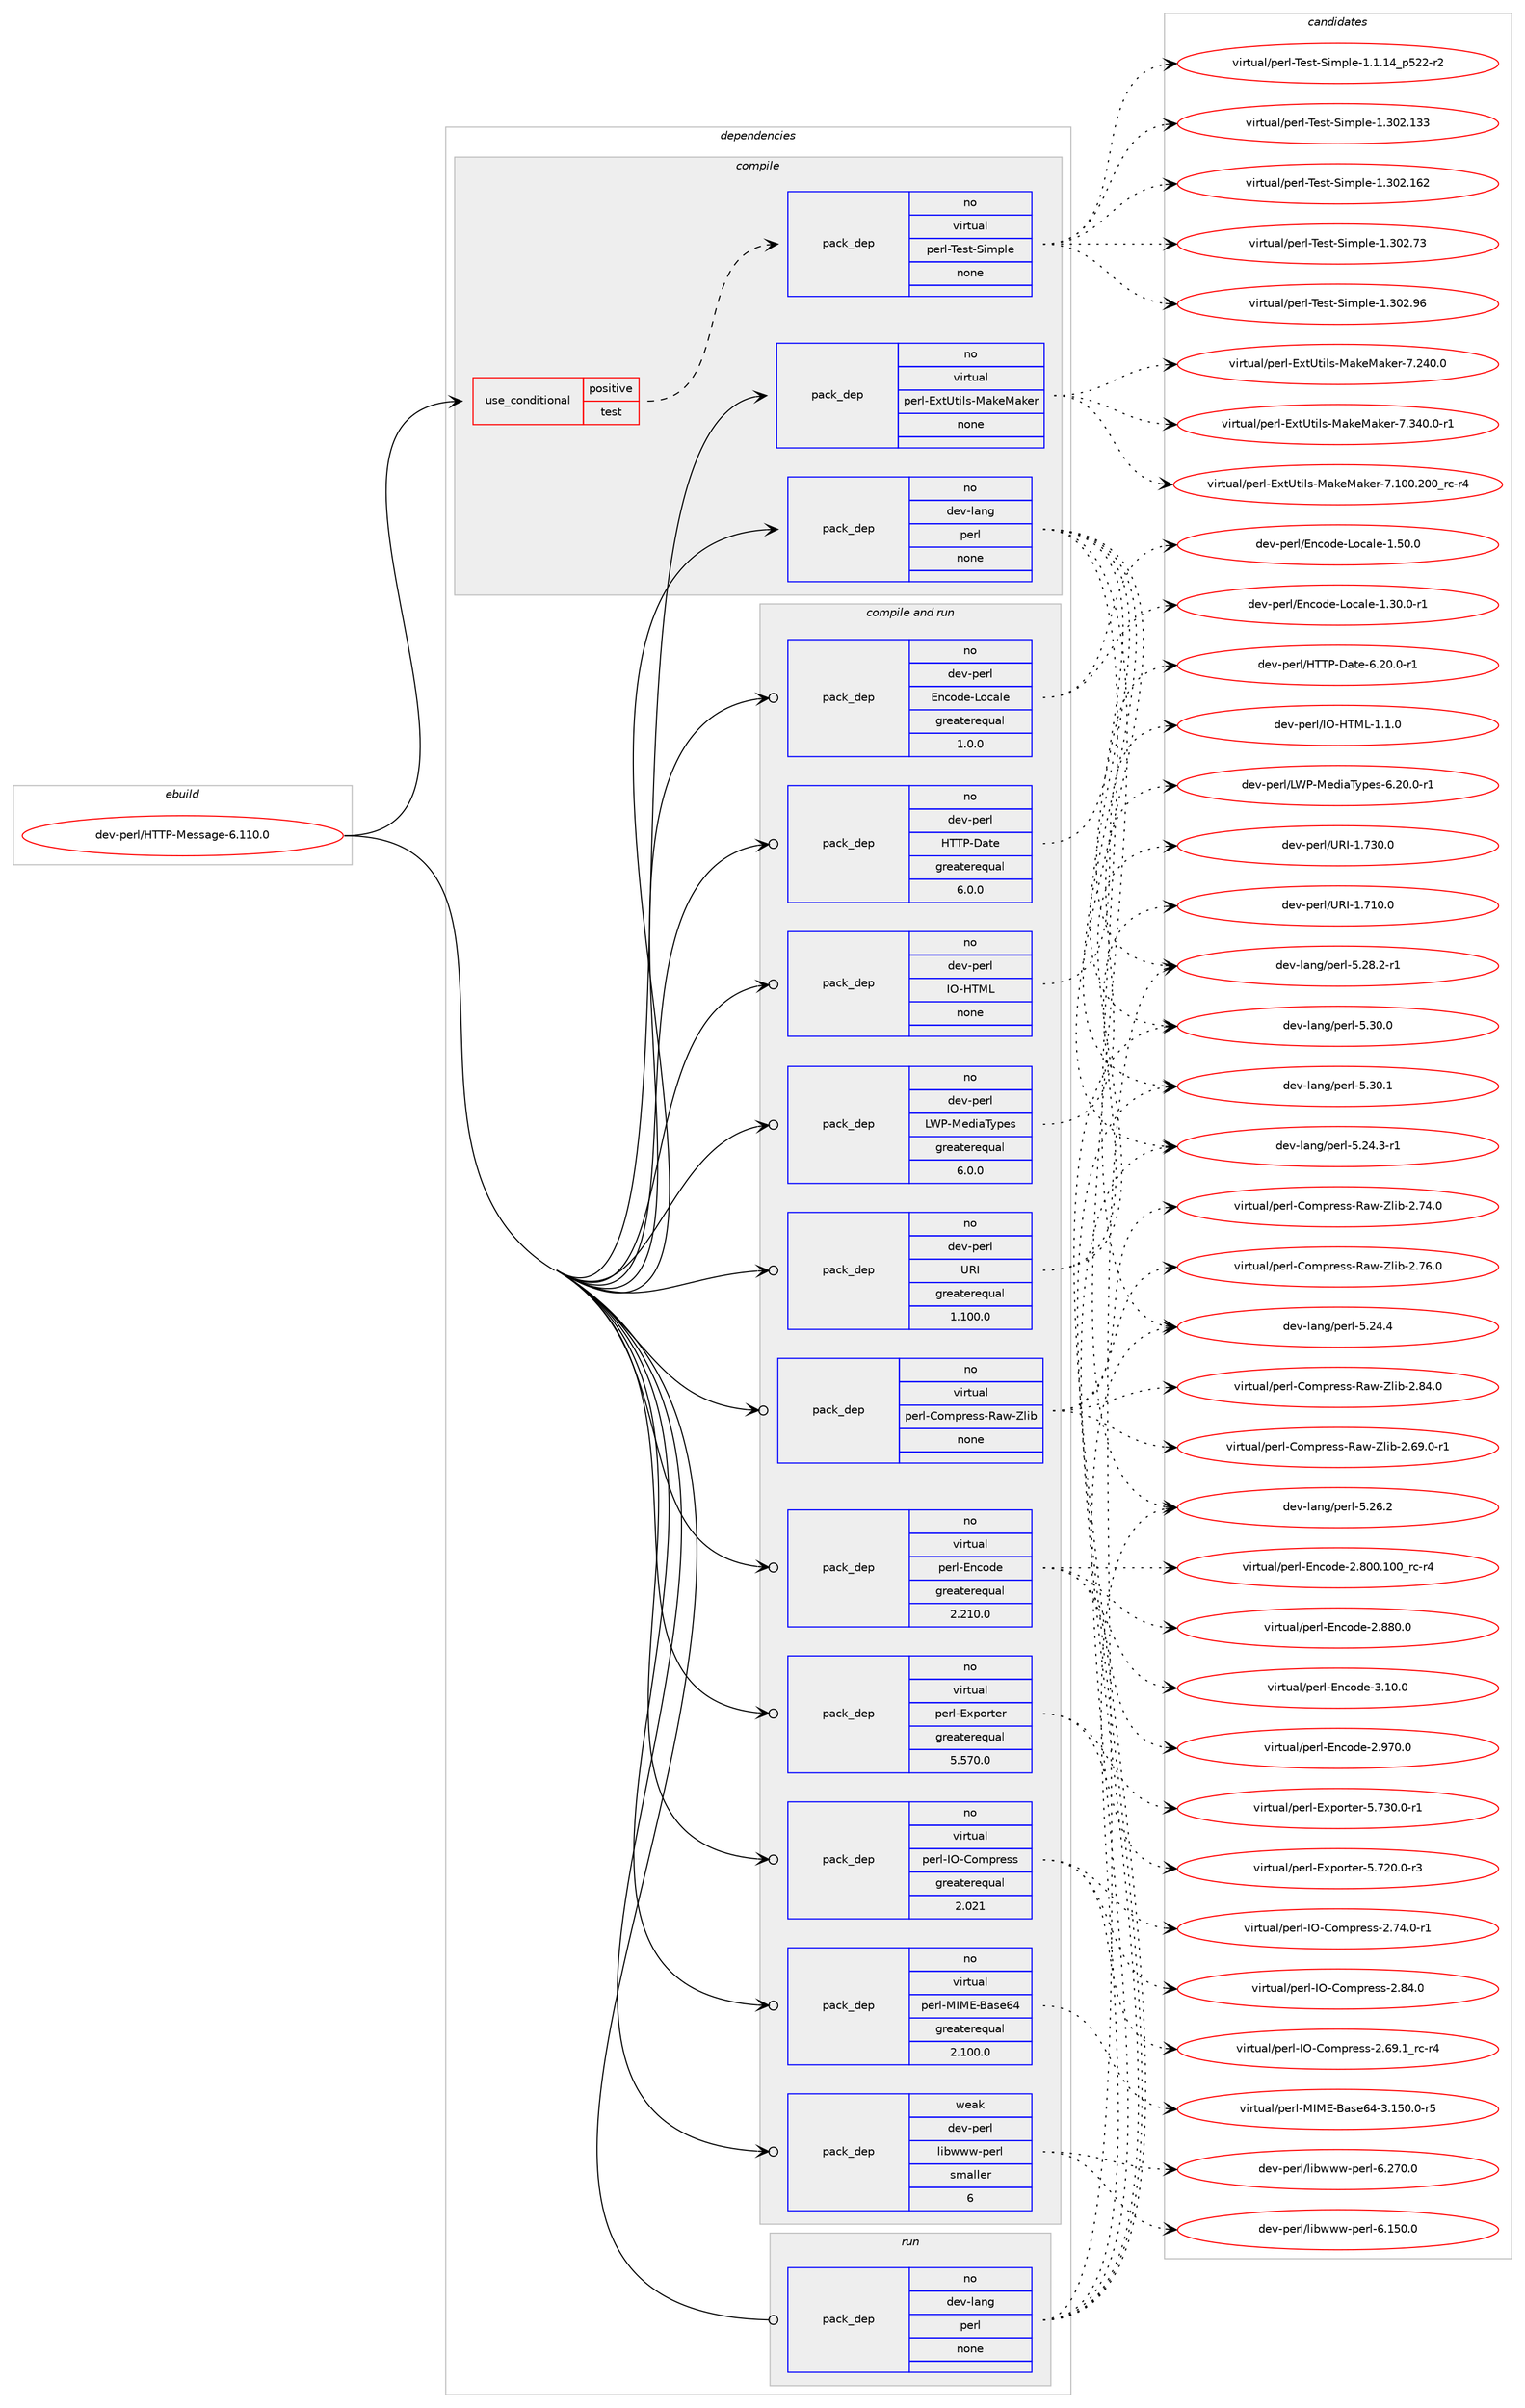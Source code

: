 digraph prolog {

# *************
# Graph options
# *************

newrank=true;
concentrate=true;
compound=true;
graph [rankdir=LR,fontname=Helvetica,fontsize=10,ranksep=1.5];#, ranksep=2.5, nodesep=0.2];
edge  [arrowhead=vee];
node  [fontname=Helvetica,fontsize=10];

# **********
# The ebuild
# **********

subgraph cluster_leftcol {
color=gray;
rank=same;
label=<<i>ebuild</i>>;
id [label="dev-perl/HTTP-Message-6.110.0", color=red, width=4, href="../dev-perl/HTTP-Message-6.110.0.svg"];
}

# ****************
# The dependencies
# ****************

subgraph cluster_midcol {
color=gray;
label=<<i>dependencies</i>>;
subgraph cluster_compile {
fillcolor="#eeeeee";
style=filled;
label=<<i>compile</i>>;
subgraph cond133767 {
dependency579139 [label=<<TABLE BORDER="0" CELLBORDER="1" CELLSPACING="0" CELLPADDING="4"><TR><TD ROWSPAN="3" CELLPADDING="10">use_conditional</TD></TR><TR><TD>positive</TD></TR><TR><TD>test</TD></TR></TABLE>>, shape=none, color=red];
subgraph pack433724 {
dependency579140 [label=<<TABLE BORDER="0" CELLBORDER="1" CELLSPACING="0" CELLPADDING="4" WIDTH="220"><TR><TD ROWSPAN="6" CELLPADDING="30">pack_dep</TD></TR><TR><TD WIDTH="110">no</TD></TR><TR><TD>virtual</TD></TR><TR><TD>perl-Test-Simple</TD></TR><TR><TD>none</TD></TR><TR><TD></TD></TR></TABLE>>, shape=none, color=blue];
}
dependency579139:e -> dependency579140:w [weight=20,style="dashed",arrowhead="vee"];
}
id:e -> dependency579139:w [weight=20,style="solid",arrowhead="vee"];
subgraph pack433725 {
dependency579141 [label=<<TABLE BORDER="0" CELLBORDER="1" CELLSPACING="0" CELLPADDING="4" WIDTH="220"><TR><TD ROWSPAN="6" CELLPADDING="30">pack_dep</TD></TR><TR><TD WIDTH="110">no</TD></TR><TR><TD>dev-lang</TD></TR><TR><TD>perl</TD></TR><TR><TD>none</TD></TR><TR><TD></TD></TR></TABLE>>, shape=none, color=blue];
}
id:e -> dependency579141:w [weight=20,style="solid",arrowhead="vee"];
subgraph pack433726 {
dependency579142 [label=<<TABLE BORDER="0" CELLBORDER="1" CELLSPACING="0" CELLPADDING="4" WIDTH="220"><TR><TD ROWSPAN="6" CELLPADDING="30">pack_dep</TD></TR><TR><TD WIDTH="110">no</TD></TR><TR><TD>virtual</TD></TR><TR><TD>perl-ExtUtils-MakeMaker</TD></TR><TR><TD>none</TD></TR><TR><TD></TD></TR></TABLE>>, shape=none, color=blue];
}
id:e -> dependency579142:w [weight=20,style="solid",arrowhead="vee"];
}
subgraph cluster_compileandrun {
fillcolor="#eeeeee";
style=filled;
label=<<i>compile and run</i>>;
subgraph pack433727 {
dependency579143 [label=<<TABLE BORDER="0" CELLBORDER="1" CELLSPACING="0" CELLPADDING="4" WIDTH="220"><TR><TD ROWSPAN="6" CELLPADDING="30">pack_dep</TD></TR><TR><TD WIDTH="110">no</TD></TR><TR><TD>dev-perl</TD></TR><TR><TD>Encode-Locale</TD></TR><TR><TD>greaterequal</TD></TR><TR><TD>1.0.0</TD></TR></TABLE>>, shape=none, color=blue];
}
id:e -> dependency579143:w [weight=20,style="solid",arrowhead="odotvee"];
subgraph pack433728 {
dependency579144 [label=<<TABLE BORDER="0" CELLBORDER="1" CELLSPACING="0" CELLPADDING="4" WIDTH="220"><TR><TD ROWSPAN="6" CELLPADDING="30">pack_dep</TD></TR><TR><TD WIDTH="110">no</TD></TR><TR><TD>dev-perl</TD></TR><TR><TD>HTTP-Date</TD></TR><TR><TD>greaterequal</TD></TR><TR><TD>6.0.0</TD></TR></TABLE>>, shape=none, color=blue];
}
id:e -> dependency579144:w [weight=20,style="solid",arrowhead="odotvee"];
subgraph pack433729 {
dependency579145 [label=<<TABLE BORDER="0" CELLBORDER="1" CELLSPACING="0" CELLPADDING="4" WIDTH="220"><TR><TD ROWSPAN="6" CELLPADDING="30">pack_dep</TD></TR><TR><TD WIDTH="110">no</TD></TR><TR><TD>dev-perl</TD></TR><TR><TD>IO-HTML</TD></TR><TR><TD>none</TD></TR><TR><TD></TD></TR></TABLE>>, shape=none, color=blue];
}
id:e -> dependency579145:w [weight=20,style="solid",arrowhead="odotvee"];
subgraph pack433730 {
dependency579146 [label=<<TABLE BORDER="0" CELLBORDER="1" CELLSPACING="0" CELLPADDING="4" WIDTH="220"><TR><TD ROWSPAN="6" CELLPADDING="30">pack_dep</TD></TR><TR><TD WIDTH="110">no</TD></TR><TR><TD>dev-perl</TD></TR><TR><TD>LWP-MediaTypes</TD></TR><TR><TD>greaterequal</TD></TR><TR><TD>6.0.0</TD></TR></TABLE>>, shape=none, color=blue];
}
id:e -> dependency579146:w [weight=20,style="solid",arrowhead="odotvee"];
subgraph pack433731 {
dependency579147 [label=<<TABLE BORDER="0" CELLBORDER="1" CELLSPACING="0" CELLPADDING="4" WIDTH="220"><TR><TD ROWSPAN="6" CELLPADDING="30">pack_dep</TD></TR><TR><TD WIDTH="110">no</TD></TR><TR><TD>dev-perl</TD></TR><TR><TD>URI</TD></TR><TR><TD>greaterequal</TD></TR><TR><TD>1.100.0</TD></TR></TABLE>>, shape=none, color=blue];
}
id:e -> dependency579147:w [weight=20,style="solid",arrowhead="odotvee"];
subgraph pack433732 {
dependency579148 [label=<<TABLE BORDER="0" CELLBORDER="1" CELLSPACING="0" CELLPADDING="4" WIDTH="220"><TR><TD ROWSPAN="6" CELLPADDING="30">pack_dep</TD></TR><TR><TD WIDTH="110">no</TD></TR><TR><TD>virtual</TD></TR><TR><TD>perl-Compress-Raw-Zlib</TD></TR><TR><TD>none</TD></TR><TR><TD></TD></TR></TABLE>>, shape=none, color=blue];
}
id:e -> dependency579148:w [weight=20,style="solid",arrowhead="odotvee"];
subgraph pack433733 {
dependency579149 [label=<<TABLE BORDER="0" CELLBORDER="1" CELLSPACING="0" CELLPADDING="4" WIDTH="220"><TR><TD ROWSPAN="6" CELLPADDING="30">pack_dep</TD></TR><TR><TD WIDTH="110">no</TD></TR><TR><TD>virtual</TD></TR><TR><TD>perl-Encode</TD></TR><TR><TD>greaterequal</TD></TR><TR><TD>2.210.0</TD></TR></TABLE>>, shape=none, color=blue];
}
id:e -> dependency579149:w [weight=20,style="solid",arrowhead="odotvee"];
subgraph pack433734 {
dependency579150 [label=<<TABLE BORDER="0" CELLBORDER="1" CELLSPACING="0" CELLPADDING="4" WIDTH="220"><TR><TD ROWSPAN="6" CELLPADDING="30">pack_dep</TD></TR><TR><TD WIDTH="110">no</TD></TR><TR><TD>virtual</TD></TR><TR><TD>perl-Exporter</TD></TR><TR><TD>greaterequal</TD></TR><TR><TD>5.570.0</TD></TR></TABLE>>, shape=none, color=blue];
}
id:e -> dependency579150:w [weight=20,style="solid",arrowhead="odotvee"];
subgraph pack433735 {
dependency579151 [label=<<TABLE BORDER="0" CELLBORDER="1" CELLSPACING="0" CELLPADDING="4" WIDTH="220"><TR><TD ROWSPAN="6" CELLPADDING="30">pack_dep</TD></TR><TR><TD WIDTH="110">no</TD></TR><TR><TD>virtual</TD></TR><TR><TD>perl-IO-Compress</TD></TR><TR><TD>greaterequal</TD></TR><TR><TD>2.021</TD></TR></TABLE>>, shape=none, color=blue];
}
id:e -> dependency579151:w [weight=20,style="solid",arrowhead="odotvee"];
subgraph pack433736 {
dependency579152 [label=<<TABLE BORDER="0" CELLBORDER="1" CELLSPACING="0" CELLPADDING="4" WIDTH="220"><TR><TD ROWSPAN="6" CELLPADDING="30">pack_dep</TD></TR><TR><TD WIDTH="110">no</TD></TR><TR><TD>virtual</TD></TR><TR><TD>perl-MIME-Base64</TD></TR><TR><TD>greaterequal</TD></TR><TR><TD>2.100.0</TD></TR></TABLE>>, shape=none, color=blue];
}
id:e -> dependency579152:w [weight=20,style="solid",arrowhead="odotvee"];
subgraph pack433737 {
dependency579153 [label=<<TABLE BORDER="0" CELLBORDER="1" CELLSPACING="0" CELLPADDING="4" WIDTH="220"><TR><TD ROWSPAN="6" CELLPADDING="30">pack_dep</TD></TR><TR><TD WIDTH="110">weak</TD></TR><TR><TD>dev-perl</TD></TR><TR><TD>libwww-perl</TD></TR><TR><TD>smaller</TD></TR><TR><TD>6</TD></TR></TABLE>>, shape=none, color=blue];
}
id:e -> dependency579153:w [weight=20,style="solid",arrowhead="odotvee"];
}
subgraph cluster_run {
fillcolor="#eeeeee";
style=filled;
label=<<i>run</i>>;
subgraph pack433738 {
dependency579154 [label=<<TABLE BORDER="0" CELLBORDER="1" CELLSPACING="0" CELLPADDING="4" WIDTH="220"><TR><TD ROWSPAN="6" CELLPADDING="30">pack_dep</TD></TR><TR><TD WIDTH="110">no</TD></TR><TR><TD>dev-lang</TD></TR><TR><TD>perl</TD></TR><TR><TD>none</TD></TR><TR><TD></TD></TR></TABLE>>, shape=none, color=blue];
}
id:e -> dependency579154:w [weight=20,style="solid",arrowhead="odot"];
}
}

# **************
# The candidates
# **************

subgraph cluster_choices {
rank=same;
color=gray;
label=<<i>candidates</i>>;

subgraph choice433724 {
color=black;
nodesep=1;
choice11810511411611797108471121011141084584101115116458310510911210810145494649464952951125350504511450 [label="virtual/perl-Test-Simple-1.1.14_p522-r2", color=red, width=4,href="../virtual/perl-Test-Simple-1.1.14_p522-r2.svg"];
choice11810511411611797108471121011141084584101115116458310510911210810145494651485046495151 [label="virtual/perl-Test-Simple-1.302.133", color=red, width=4,href="../virtual/perl-Test-Simple-1.302.133.svg"];
choice11810511411611797108471121011141084584101115116458310510911210810145494651485046495450 [label="virtual/perl-Test-Simple-1.302.162", color=red, width=4,href="../virtual/perl-Test-Simple-1.302.162.svg"];
choice118105114116117971084711210111410845841011151164583105109112108101454946514850465551 [label="virtual/perl-Test-Simple-1.302.73", color=red, width=4,href="../virtual/perl-Test-Simple-1.302.73.svg"];
choice118105114116117971084711210111410845841011151164583105109112108101454946514850465754 [label="virtual/perl-Test-Simple-1.302.96", color=red, width=4,href="../virtual/perl-Test-Simple-1.302.96.svg"];
dependency579140:e -> choice11810511411611797108471121011141084584101115116458310510911210810145494649464952951125350504511450:w [style=dotted,weight="100"];
dependency579140:e -> choice11810511411611797108471121011141084584101115116458310510911210810145494651485046495151:w [style=dotted,weight="100"];
dependency579140:e -> choice11810511411611797108471121011141084584101115116458310510911210810145494651485046495450:w [style=dotted,weight="100"];
dependency579140:e -> choice118105114116117971084711210111410845841011151164583105109112108101454946514850465551:w [style=dotted,weight="100"];
dependency579140:e -> choice118105114116117971084711210111410845841011151164583105109112108101454946514850465754:w [style=dotted,weight="100"];
}
subgraph choice433725 {
color=black;
nodesep=1;
choice100101118451089711010347112101114108455346505246514511449 [label="dev-lang/perl-5.24.3-r1", color=red, width=4,href="../dev-lang/perl-5.24.3-r1.svg"];
choice10010111845108971101034711210111410845534650524652 [label="dev-lang/perl-5.24.4", color=red, width=4,href="../dev-lang/perl-5.24.4.svg"];
choice10010111845108971101034711210111410845534650544650 [label="dev-lang/perl-5.26.2", color=red, width=4,href="../dev-lang/perl-5.26.2.svg"];
choice100101118451089711010347112101114108455346505646504511449 [label="dev-lang/perl-5.28.2-r1", color=red, width=4,href="../dev-lang/perl-5.28.2-r1.svg"];
choice10010111845108971101034711210111410845534651484648 [label="dev-lang/perl-5.30.0", color=red, width=4,href="../dev-lang/perl-5.30.0.svg"];
choice10010111845108971101034711210111410845534651484649 [label="dev-lang/perl-5.30.1", color=red, width=4,href="../dev-lang/perl-5.30.1.svg"];
dependency579141:e -> choice100101118451089711010347112101114108455346505246514511449:w [style=dotted,weight="100"];
dependency579141:e -> choice10010111845108971101034711210111410845534650524652:w [style=dotted,weight="100"];
dependency579141:e -> choice10010111845108971101034711210111410845534650544650:w [style=dotted,weight="100"];
dependency579141:e -> choice100101118451089711010347112101114108455346505646504511449:w [style=dotted,weight="100"];
dependency579141:e -> choice10010111845108971101034711210111410845534651484648:w [style=dotted,weight="100"];
dependency579141:e -> choice10010111845108971101034711210111410845534651484649:w [style=dotted,weight="100"];
}
subgraph choice433726 {
color=black;
nodesep=1;
choice118105114116117971084711210111410845691201168511610510811545779710710177971071011144555464948484650484895114994511452 [label="virtual/perl-ExtUtils-MakeMaker-7.100.200_rc-r4", color=red, width=4,href="../virtual/perl-ExtUtils-MakeMaker-7.100.200_rc-r4.svg"];
choice118105114116117971084711210111410845691201168511610510811545779710710177971071011144555465052484648 [label="virtual/perl-ExtUtils-MakeMaker-7.240.0", color=red, width=4,href="../virtual/perl-ExtUtils-MakeMaker-7.240.0.svg"];
choice1181051141161179710847112101114108456912011685116105108115457797107101779710710111445554651524846484511449 [label="virtual/perl-ExtUtils-MakeMaker-7.340.0-r1", color=red, width=4,href="../virtual/perl-ExtUtils-MakeMaker-7.340.0-r1.svg"];
dependency579142:e -> choice118105114116117971084711210111410845691201168511610510811545779710710177971071011144555464948484650484895114994511452:w [style=dotted,weight="100"];
dependency579142:e -> choice118105114116117971084711210111410845691201168511610510811545779710710177971071011144555465052484648:w [style=dotted,weight="100"];
dependency579142:e -> choice1181051141161179710847112101114108456912011685116105108115457797107101779710710111445554651524846484511449:w [style=dotted,weight="100"];
}
subgraph choice433727 {
color=black;
nodesep=1;
choice1001011184511210111410847691109911110010145761119997108101454946514846484511449 [label="dev-perl/Encode-Locale-1.30.0-r1", color=red, width=4,href="../dev-perl/Encode-Locale-1.30.0-r1.svg"];
choice100101118451121011141084769110991111001014576111999710810145494653484648 [label="dev-perl/Encode-Locale-1.50.0", color=red, width=4,href="../dev-perl/Encode-Locale-1.50.0.svg"];
dependency579143:e -> choice1001011184511210111410847691109911110010145761119997108101454946514846484511449:w [style=dotted,weight="100"];
dependency579143:e -> choice100101118451121011141084769110991111001014576111999710810145494653484648:w [style=dotted,weight="100"];
}
subgraph choice433728 {
color=black;
nodesep=1;
choice100101118451121011141084772848480456897116101455446504846484511449 [label="dev-perl/HTTP-Date-6.20.0-r1", color=red, width=4,href="../dev-perl/HTTP-Date-6.20.0-r1.svg"];
dependency579144:e -> choice100101118451121011141084772848480456897116101455446504846484511449:w [style=dotted,weight="100"];
}
subgraph choice433729 {
color=black;
nodesep=1;
choice100101118451121011141084773794572847776454946494648 [label="dev-perl/IO-HTML-1.1.0", color=red, width=4,href="../dev-perl/IO-HTML-1.1.0.svg"];
dependency579145:e -> choice100101118451121011141084773794572847776454946494648:w [style=dotted,weight="100"];
}
subgraph choice433730 {
color=black;
nodesep=1;
choice100101118451121011141084776878045771011001059784121112101115455446504846484511449 [label="dev-perl/LWP-MediaTypes-6.20.0-r1", color=red, width=4,href="../dev-perl/LWP-MediaTypes-6.20.0-r1.svg"];
dependency579146:e -> choice100101118451121011141084776878045771011001059784121112101115455446504846484511449:w [style=dotted,weight="100"];
}
subgraph choice433731 {
color=black;
nodesep=1;
choice10010111845112101114108478582734549465549484648 [label="dev-perl/URI-1.710.0", color=red, width=4,href="../dev-perl/URI-1.710.0.svg"];
choice10010111845112101114108478582734549465551484648 [label="dev-perl/URI-1.730.0", color=red, width=4,href="../dev-perl/URI-1.730.0.svg"];
dependency579147:e -> choice10010111845112101114108478582734549465549484648:w [style=dotted,weight="100"];
dependency579147:e -> choice10010111845112101114108478582734549465551484648:w [style=dotted,weight="100"];
}
subgraph choice433732 {
color=black;
nodesep=1;
choice11810511411611797108471121011141084567111109112114101115115458297119459010810598455046545746484511449 [label="virtual/perl-Compress-Raw-Zlib-2.69.0-r1", color=red, width=4,href="../virtual/perl-Compress-Raw-Zlib-2.69.0-r1.svg"];
choice1181051141161179710847112101114108456711110911211410111511545829711945901081059845504655524648 [label="virtual/perl-Compress-Raw-Zlib-2.74.0", color=red, width=4,href="../virtual/perl-Compress-Raw-Zlib-2.74.0.svg"];
choice1181051141161179710847112101114108456711110911211410111511545829711945901081059845504655544648 [label="virtual/perl-Compress-Raw-Zlib-2.76.0", color=red, width=4,href="../virtual/perl-Compress-Raw-Zlib-2.76.0.svg"];
choice1181051141161179710847112101114108456711110911211410111511545829711945901081059845504656524648 [label="virtual/perl-Compress-Raw-Zlib-2.84.0", color=red, width=4,href="../virtual/perl-Compress-Raw-Zlib-2.84.0.svg"];
dependency579148:e -> choice11810511411611797108471121011141084567111109112114101115115458297119459010810598455046545746484511449:w [style=dotted,weight="100"];
dependency579148:e -> choice1181051141161179710847112101114108456711110911211410111511545829711945901081059845504655524648:w [style=dotted,weight="100"];
dependency579148:e -> choice1181051141161179710847112101114108456711110911211410111511545829711945901081059845504655544648:w [style=dotted,weight="100"];
dependency579148:e -> choice1181051141161179710847112101114108456711110911211410111511545829711945901081059845504656524648:w [style=dotted,weight="100"];
}
subgraph choice433733 {
color=black;
nodesep=1;
choice11810511411611797108471121011141084569110991111001014550465648484649484895114994511452 [label="virtual/perl-Encode-2.800.100_rc-r4", color=red, width=4,href="../virtual/perl-Encode-2.800.100_rc-r4.svg"];
choice11810511411611797108471121011141084569110991111001014550465656484648 [label="virtual/perl-Encode-2.880.0", color=red, width=4,href="../virtual/perl-Encode-2.880.0.svg"];
choice11810511411611797108471121011141084569110991111001014550465755484648 [label="virtual/perl-Encode-2.970.0", color=red, width=4,href="../virtual/perl-Encode-2.970.0.svg"];
choice118105114116117971084711210111410845691109911110010145514649484648 [label="virtual/perl-Encode-3.10.0", color=red, width=4,href="../virtual/perl-Encode-3.10.0.svg"];
dependency579149:e -> choice11810511411611797108471121011141084569110991111001014550465648484649484895114994511452:w [style=dotted,weight="100"];
dependency579149:e -> choice11810511411611797108471121011141084569110991111001014550465656484648:w [style=dotted,weight="100"];
dependency579149:e -> choice11810511411611797108471121011141084569110991111001014550465755484648:w [style=dotted,weight="100"];
dependency579149:e -> choice118105114116117971084711210111410845691109911110010145514649484648:w [style=dotted,weight="100"];
}
subgraph choice433734 {
color=black;
nodesep=1;
choice1181051141161179710847112101114108456912011211111411610111445534655504846484511451 [label="virtual/perl-Exporter-5.720.0-r3", color=red, width=4,href="../virtual/perl-Exporter-5.720.0-r3.svg"];
choice1181051141161179710847112101114108456912011211111411610111445534655514846484511449 [label="virtual/perl-Exporter-5.730.0-r1", color=red, width=4,href="../virtual/perl-Exporter-5.730.0-r1.svg"];
dependency579150:e -> choice1181051141161179710847112101114108456912011211111411610111445534655504846484511451:w [style=dotted,weight="100"];
dependency579150:e -> choice1181051141161179710847112101114108456912011211111411610111445534655514846484511449:w [style=dotted,weight="100"];
}
subgraph choice433735 {
color=black;
nodesep=1;
choice118105114116117971084711210111410845737945671111091121141011151154550465457464995114994511452 [label="virtual/perl-IO-Compress-2.69.1_rc-r4", color=red, width=4,href="../virtual/perl-IO-Compress-2.69.1_rc-r4.svg"];
choice11810511411611797108471121011141084573794567111109112114101115115455046555246484511449 [label="virtual/perl-IO-Compress-2.74.0-r1", color=red, width=4,href="../virtual/perl-IO-Compress-2.74.0-r1.svg"];
choice1181051141161179710847112101114108457379456711110911211410111511545504656524648 [label="virtual/perl-IO-Compress-2.84.0", color=red, width=4,href="../virtual/perl-IO-Compress-2.84.0.svg"];
dependency579151:e -> choice118105114116117971084711210111410845737945671111091121141011151154550465457464995114994511452:w [style=dotted,weight="100"];
dependency579151:e -> choice11810511411611797108471121011141084573794567111109112114101115115455046555246484511449:w [style=dotted,weight="100"];
dependency579151:e -> choice1181051141161179710847112101114108457379456711110911211410111511545504656524648:w [style=dotted,weight="100"];
}
subgraph choice433736 {
color=black;
nodesep=1;
choice11810511411611797108471121011141084577737769456697115101545245514649534846484511453 [label="virtual/perl-MIME-Base64-3.150.0-r5", color=red, width=4,href="../virtual/perl-MIME-Base64-3.150.0-r5.svg"];
dependency579152:e -> choice11810511411611797108471121011141084577737769456697115101545245514649534846484511453:w [style=dotted,weight="100"];
}
subgraph choice433737 {
color=black;
nodesep=1;
choice100101118451121011141084710810598119119119451121011141084554464953484648 [label="dev-perl/libwww-perl-6.150.0", color=red, width=4,href="../dev-perl/libwww-perl-6.150.0.svg"];
choice100101118451121011141084710810598119119119451121011141084554465055484648 [label="dev-perl/libwww-perl-6.270.0", color=red, width=4,href="../dev-perl/libwww-perl-6.270.0.svg"];
dependency579153:e -> choice100101118451121011141084710810598119119119451121011141084554464953484648:w [style=dotted,weight="100"];
dependency579153:e -> choice100101118451121011141084710810598119119119451121011141084554465055484648:w [style=dotted,weight="100"];
}
subgraph choice433738 {
color=black;
nodesep=1;
choice100101118451089711010347112101114108455346505246514511449 [label="dev-lang/perl-5.24.3-r1", color=red, width=4,href="../dev-lang/perl-5.24.3-r1.svg"];
choice10010111845108971101034711210111410845534650524652 [label="dev-lang/perl-5.24.4", color=red, width=4,href="../dev-lang/perl-5.24.4.svg"];
choice10010111845108971101034711210111410845534650544650 [label="dev-lang/perl-5.26.2", color=red, width=4,href="../dev-lang/perl-5.26.2.svg"];
choice100101118451089711010347112101114108455346505646504511449 [label="dev-lang/perl-5.28.2-r1", color=red, width=4,href="../dev-lang/perl-5.28.2-r1.svg"];
choice10010111845108971101034711210111410845534651484648 [label="dev-lang/perl-5.30.0", color=red, width=4,href="../dev-lang/perl-5.30.0.svg"];
choice10010111845108971101034711210111410845534651484649 [label="dev-lang/perl-5.30.1", color=red, width=4,href="../dev-lang/perl-5.30.1.svg"];
dependency579154:e -> choice100101118451089711010347112101114108455346505246514511449:w [style=dotted,weight="100"];
dependency579154:e -> choice10010111845108971101034711210111410845534650524652:w [style=dotted,weight="100"];
dependency579154:e -> choice10010111845108971101034711210111410845534650544650:w [style=dotted,weight="100"];
dependency579154:e -> choice100101118451089711010347112101114108455346505646504511449:w [style=dotted,weight="100"];
dependency579154:e -> choice10010111845108971101034711210111410845534651484648:w [style=dotted,weight="100"];
dependency579154:e -> choice10010111845108971101034711210111410845534651484649:w [style=dotted,weight="100"];
}
}

}
